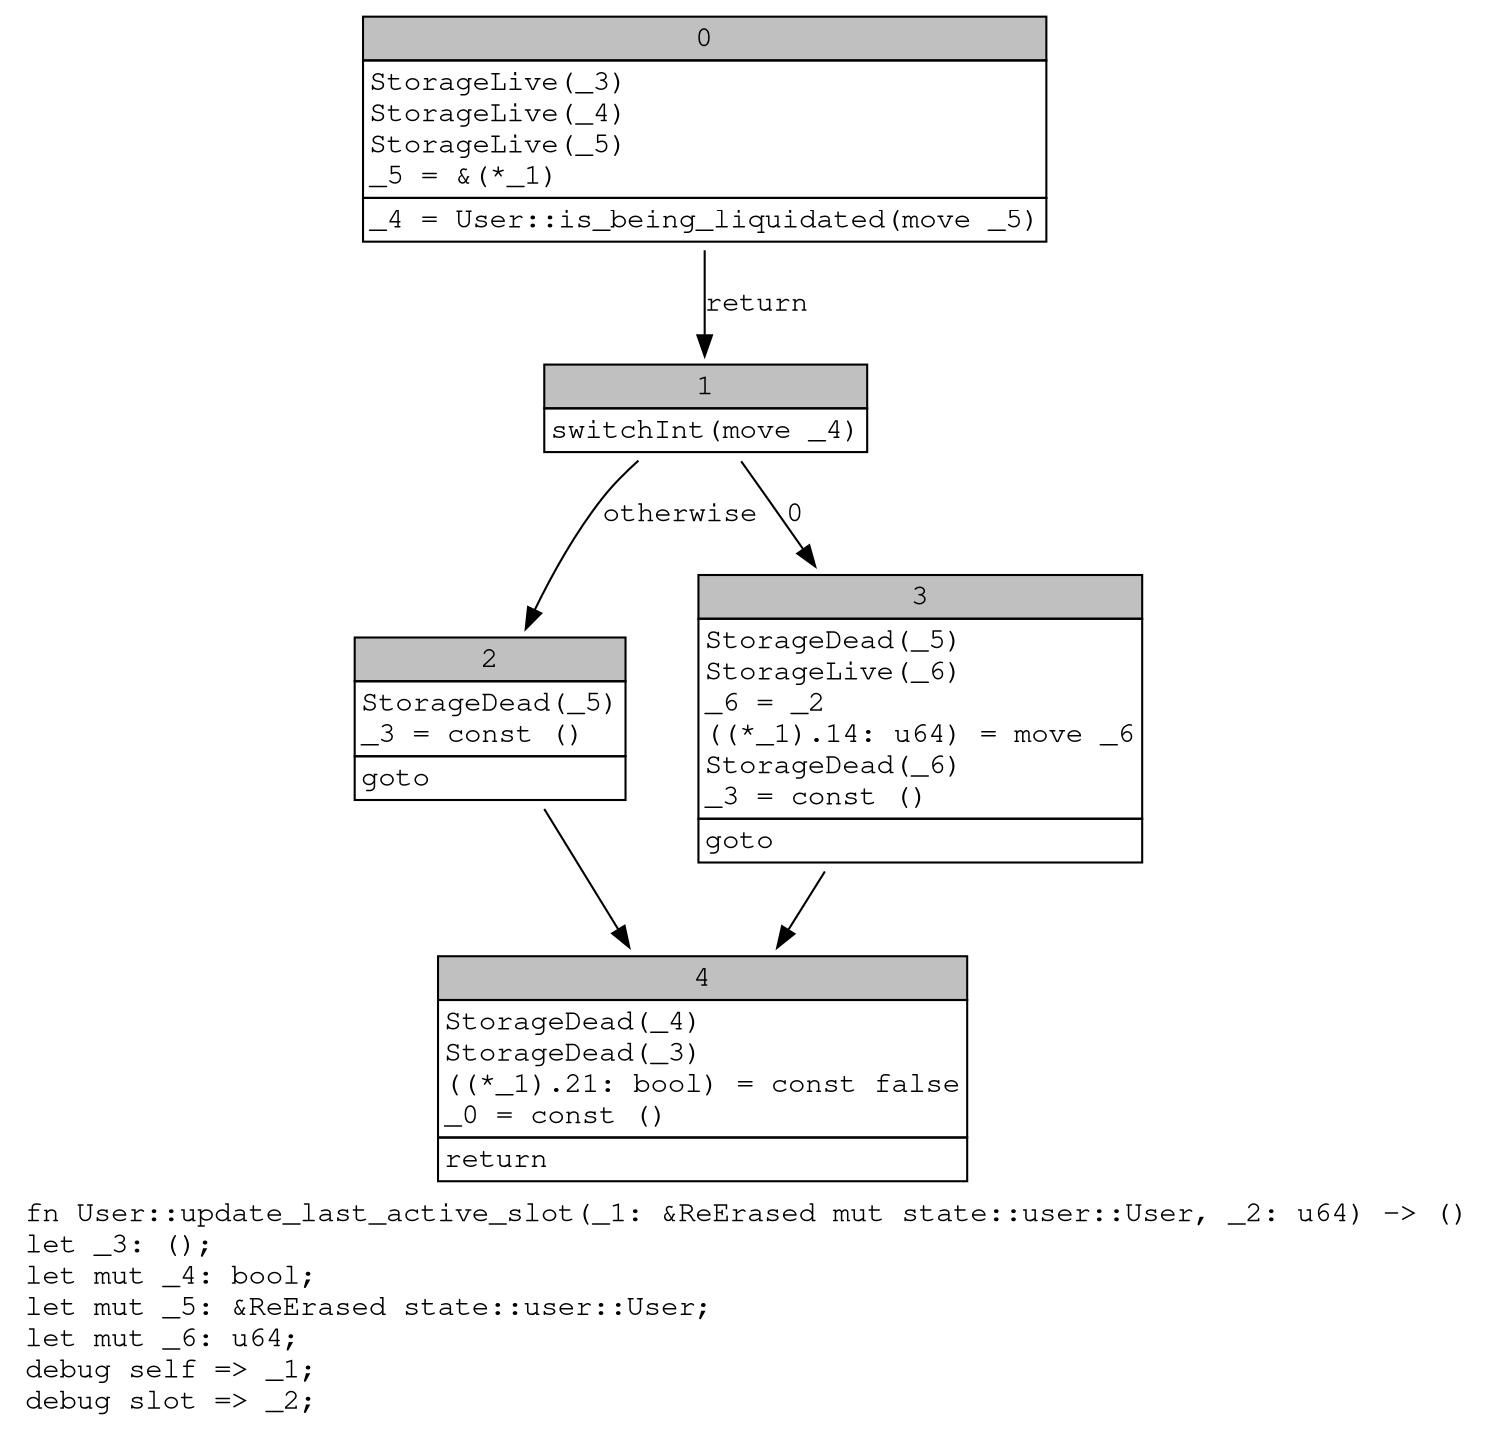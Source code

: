 digraph Mir_0_4314 {
    graph [fontname="Courier, monospace"];
    node [fontname="Courier, monospace"];
    edge [fontname="Courier, monospace"];
    label=<fn User::update_last_active_slot(_1: &amp;ReErased mut state::user::User, _2: u64) -&gt; ()<br align="left"/>let _3: ();<br align="left"/>let mut _4: bool;<br align="left"/>let mut _5: &amp;ReErased state::user::User;<br align="left"/>let mut _6: u64;<br align="left"/>debug self =&gt; _1;<br align="left"/>debug slot =&gt; _2;<br align="left"/>>;
    bb0__0_4314 [shape="none", label=<<table border="0" cellborder="1" cellspacing="0"><tr><td bgcolor="gray" align="center" colspan="1">0</td></tr><tr><td align="left" balign="left">StorageLive(_3)<br/>StorageLive(_4)<br/>StorageLive(_5)<br/>_5 = &amp;(*_1)<br/></td></tr><tr><td align="left">_4 = User::is_being_liquidated(move _5)</td></tr></table>>];
    bb1__0_4314 [shape="none", label=<<table border="0" cellborder="1" cellspacing="0"><tr><td bgcolor="gray" align="center" colspan="1">1</td></tr><tr><td align="left">switchInt(move _4)</td></tr></table>>];
    bb2__0_4314 [shape="none", label=<<table border="0" cellborder="1" cellspacing="0"><tr><td bgcolor="gray" align="center" colspan="1">2</td></tr><tr><td align="left" balign="left">StorageDead(_5)<br/>_3 = const ()<br/></td></tr><tr><td align="left">goto</td></tr></table>>];
    bb3__0_4314 [shape="none", label=<<table border="0" cellborder="1" cellspacing="0"><tr><td bgcolor="gray" align="center" colspan="1">3</td></tr><tr><td align="left" balign="left">StorageDead(_5)<br/>StorageLive(_6)<br/>_6 = _2<br/>((*_1).14: u64) = move _6<br/>StorageDead(_6)<br/>_3 = const ()<br/></td></tr><tr><td align="left">goto</td></tr></table>>];
    bb4__0_4314 [shape="none", label=<<table border="0" cellborder="1" cellspacing="0"><tr><td bgcolor="gray" align="center" colspan="1">4</td></tr><tr><td align="left" balign="left">StorageDead(_4)<br/>StorageDead(_3)<br/>((*_1).21: bool) = const false<br/>_0 = const ()<br/></td></tr><tr><td align="left">return</td></tr></table>>];
    bb0__0_4314 -> bb1__0_4314 [label="return"];
    bb1__0_4314 -> bb3__0_4314 [label="0"];
    bb1__0_4314 -> bb2__0_4314 [label="otherwise"];
    bb2__0_4314 -> bb4__0_4314 [label=""];
    bb3__0_4314 -> bb4__0_4314 [label=""];
}
